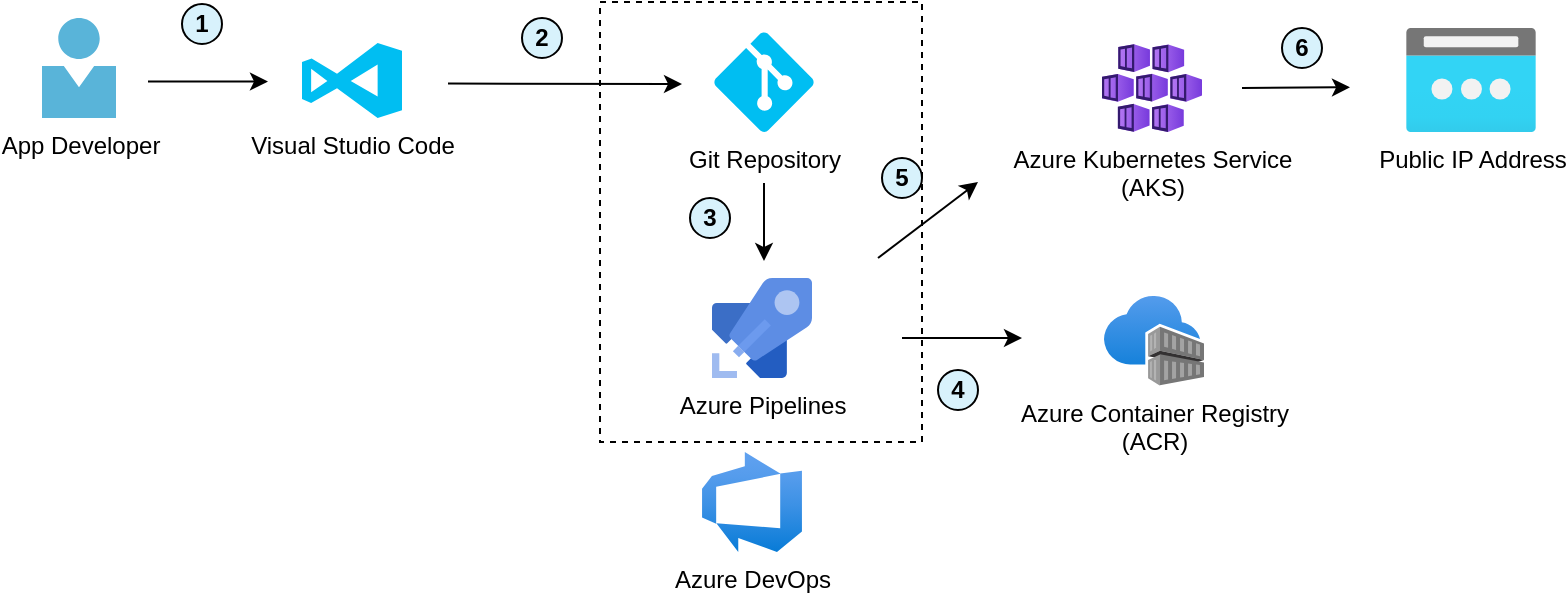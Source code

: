 <mxfile>
    <diagram name="Page-1" id="IhWtXRfBpEnlBZ6wuq7R">
        <mxGraphModel dx="340" dy="761" grid="1" gridSize="10" guides="1" tooltips="1" connect="1" arrows="1" fold="1" page="1" pageScale="1" pageWidth="827" pageHeight="1169" background="#ffffff" math="0" shadow="0">
            <root>
                <mxCell id="0"/>
                <mxCell id="1" parent="0"/>
                <mxCell id="-HkZqxkGA8xTQS9oJ37Q-4" value="" style="rounded=0;whiteSpace=wrap;html=1;fillColor=none;dashed=1;" parent="1" vertex="1">
                    <mxGeometry x="319" y="262" width="161" height="220" as="geometry"/>
                </mxCell>
                <mxCell id="-HkZqxkGA8xTQS9oJ37Q-1" value="App Developer" style="image;sketch=0;aspect=fixed;html=1;points=[];align=center;fontSize=12;image=img/lib/mscae/Person.svg;" parent="1" vertex="1">
                    <mxGeometry x="40" y="270" width="37" height="50" as="geometry"/>
                </mxCell>
                <mxCell id="-HkZqxkGA8xTQS9oJ37Q-2" value="Visual Studio Code" style="verticalLabelPosition=bottom;html=1;verticalAlign=top;align=center;strokeColor=none;fillColor=#00BEF2;shape=mxgraph.azure.visual_studio_online;" parent="1" vertex="1">
                    <mxGeometry x="170" y="282.5" width="50" height="37.5" as="geometry"/>
                </mxCell>
                <mxCell id="-HkZqxkGA8xTQS9oJ37Q-5" value="Git Repository" style="verticalLabelPosition=bottom;html=1;verticalAlign=top;align=center;strokeColor=none;fillColor=#00BEF2;shape=mxgraph.azure.git_repository;" parent="1" vertex="1">
                    <mxGeometry x="376" y="277" width="50" height="50" as="geometry"/>
                </mxCell>
                <mxCell id="-HkZqxkGA8xTQS9oJ37Q-6" value="Azure DevOps" style="image;aspect=fixed;html=1;points=[];align=center;fontSize=12;image=img/lib/azure2/devops/Azure_DevOps.svg;" parent="1" vertex="1">
                    <mxGeometry x="370" y="487" width="50" height="50" as="geometry"/>
                </mxCell>
                <mxCell id="-HkZqxkGA8xTQS9oJ37Q-7" value="Azure Pipelines" style="image;sketch=0;aspect=fixed;html=1;points=[];align=center;fontSize=12;image=img/lib/mscae/Azure_Pipelines.svg;" parent="1" vertex="1">
                    <mxGeometry x="375" y="400" width="50" height="50" as="geometry"/>
                </mxCell>
                <mxCell id="-HkZqxkGA8xTQS9oJ37Q-8" value="Azure Kubernetes Service &lt;br&gt;(AKS)" style="image;aspect=fixed;html=1;points=[];align=center;fontSize=12;image=img/lib/azure2/compute/Kubernetes_Services.svg;" parent="1" vertex="1">
                    <mxGeometry x="570" y="283" width="50" height="44.12" as="geometry"/>
                </mxCell>
                <mxCell id="-HkZqxkGA8xTQS9oJ37Q-9" value="Azure Container Registry &lt;br&gt;(ACR)" style="image;aspect=fixed;html=1;points=[];align=center;fontSize=12;image=img/lib/azure2/containers/Container_Registries.svg;" parent="1" vertex="1">
                    <mxGeometry x="571" y="409" width="50" height="44.85" as="geometry"/>
                </mxCell>
                <mxCell id="-HkZqxkGA8xTQS9oJ37Q-10" value="Public IP Address" style="image;aspect=fixed;html=1;points=[];align=center;fontSize=12;image=img/lib/azure2/networking/Public_IP_Addresses.svg;" parent="1" vertex="1">
                    <mxGeometry x="722" y="275" width="65" height="52" as="geometry"/>
                </mxCell>
                <mxCell id="-HkZqxkGA8xTQS9oJ37Q-11" value="" style="endArrow=classic;html=1;rounded=0;" parent="1" edge="1">
                    <mxGeometry width="50" height="50" relative="1" as="geometry">
                        <mxPoint x="93" y="301.75" as="sourcePoint"/>
                        <mxPoint x="153" y="301.75" as="targetPoint"/>
                    </mxGeometry>
                </mxCell>
                <mxCell id="-HkZqxkGA8xTQS9oJ37Q-12" value="" style="endArrow=classic;html=1;rounded=0;" parent="1" edge="1">
                    <mxGeometry width="50" height="50" relative="1" as="geometry">
                        <mxPoint x="243" y="302.75" as="sourcePoint"/>
                        <mxPoint x="360" y="303" as="targetPoint"/>
                    </mxGeometry>
                </mxCell>
                <mxCell id="-HkZqxkGA8xTQS9oJ37Q-13" value="" style="endArrow=classic;html=1;rounded=0;" parent="1" edge="1">
                    <mxGeometry width="50" height="50" relative="1" as="geometry">
                        <mxPoint x="401" y="352.5" as="sourcePoint"/>
                        <mxPoint x="401" y="391.5" as="targetPoint"/>
                    </mxGeometry>
                </mxCell>
                <mxCell id="-HkZqxkGA8xTQS9oJ37Q-15" value="" style="endArrow=classic;html=1;rounded=0;" parent="1" edge="1">
                    <mxGeometry width="50" height="50" relative="1" as="geometry">
                        <mxPoint x="470" y="430" as="sourcePoint"/>
                        <mxPoint x="530" y="430" as="targetPoint"/>
                    </mxGeometry>
                </mxCell>
                <mxCell id="-HkZqxkGA8xTQS9oJ37Q-16" value="" style="endArrow=classic;html=1;rounded=0;" parent="1" edge="1">
                    <mxGeometry width="50" height="50" relative="1" as="geometry">
                        <mxPoint x="458" y="390" as="sourcePoint"/>
                        <mxPoint x="508" y="352" as="targetPoint"/>
                    </mxGeometry>
                </mxCell>
                <mxCell id="-HkZqxkGA8xTQS9oJ37Q-17" value="" style="endArrow=classic;html=1;rounded=0;" parent="1" edge="1">
                    <mxGeometry width="50" height="50" relative="1" as="geometry">
                        <mxPoint x="640" y="305" as="sourcePoint"/>
                        <mxPoint x="694" y="304.64" as="targetPoint"/>
                    </mxGeometry>
                </mxCell>
                <mxCell id="-HkZqxkGA8xTQS9oJ37Q-18" value="1" style="ellipse;whiteSpace=wrap;html=1;aspect=fixed;fillColor=#D8F2FC;fontStyle=1" parent="1" vertex="1">
                    <mxGeometry x="110" y="263" width="20" height="20" as="geometry"/>
                </mxCell>
                <mxCell id="-HkZqxkGA8xTQS9oJ37Q-19" value="2" style="ellipse;whiteSpace=wrap;html=1;aspect=fixed;fillColor=#D8F2FC;fontStyle=1;" parent="1" vertex="1">
                    <mxGeometry x="280" y="270" width="20" height="20" as="geometry"/>
                </mxCell>
                <mxCell id="-HkZqxkGA8xTQS9oJ37Q-20" value="3" style="ellipse;whiteSpace=wrap;html=1;aspect=fixed;fillColor=#D8F2FC;fontStyle=1;" parent="1" vertex="1">
                    <mxGeometry x="364" y="360" width="20" height="20" as="geometry"/>
                </mxCell>
                <mxCell id="-HkZqxkGA8xTQS9oJ37Q-21" value="4" style="ellipse;whiteSpace=wrap;html=1;aspect=fixed;fillColor=#D8F2FC;fontStyle=1;" parent="1" vertex="1">
                    <mxGeometry x="488" y="446" width="20" height="20" as="geometry"/>
                </mxCell>
                <mxCell id="-HkZqxkGA8xTQS9oJ37Q-22" value="5" style="ellipse;whiteSpace=wrap;html=1;aspect=fixed;fillColor=#D8F2FC;fontStyle=1;" parent="1" vertex="1">
                    <mxGeometry x="460" y="340" width="20" height="20" as="geometry"/>
                </mxCell>
                <mxCell id="-HkZqxkGA8xTQS9oJ37Q-23" value="6" style="ellipse;whiteSpace=wrap;html=1;aspect=fixed;fillColor=#D8F2FC;fontStyle=1;" parent="1" vertex="1">
                    <mxGeometry x="660" y="275" width="20" height="20" as="geometry"/>
                </mxCell>
            </root>
        </mxGraphModel>
    </diagram>
</mxfile>